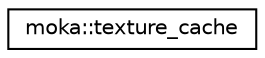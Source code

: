 digraph "Graphical Class Hierarchy"
{
 // LATEX_PDF_SIZE
  edge [fontname="Helvetica",fontsize="10",labelfontname="Helvetica",labelfontsize="10"];
  node [fontname="Helvetica",fontsize="10",shape=record];
  rankdir="LR";
  Node0 [label="moka::texture_cache",height=0.2,width=0.4,color="black", fillcolor="white", style="filled",URL="$classmoka_1_1texture__cache.html",tooltip="A cache of loaded textures. Used to avoid loading the same file multiple times when it is referenced ..."];
}
